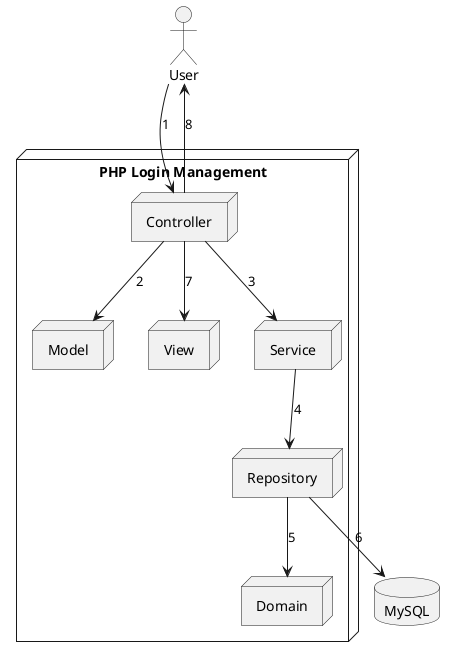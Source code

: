 @startuml "Login Management"
     actor "User" as user

     node "PHP Login Management" {
          node "Model" as model
          node "Domain" as domain
          node "View" as view
          node "Controller" as controller
          node "Service" as service
          node "Repository" as repository
     }

     database "MySQL" as mysql

     user --> controller : 1
     controller --> model : 2
     controller --> service : 3
     service --> repository : 4
     repository --> domain : 5
     repository --> mysql : 6
     controller --> view : 7
     controller --> user : 8 

@enduml